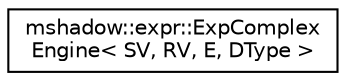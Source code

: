 digraph "Graphical Class Hierarchy"
{
 // LATEX_PDF_SIZE
  edge [fontname="Helvetica",fontsize="10",labelfontname="Helvetica",labelfontsize="10"];
  node [fontname="Helvetica",fontsize="10",shape=record];
  rankdir="LR";
  Node0 [label="mshadow::expr::ExpComplex\lEngine\< SV, RV, E, DType \>",height=0.2,width=0.4,color="black", fillcolor="white", style="filled",URL="$structmshadow_1_1expr_1_1ExpComplexEngine.html",tooltip="some engine that evaluate complex expression"];
}
